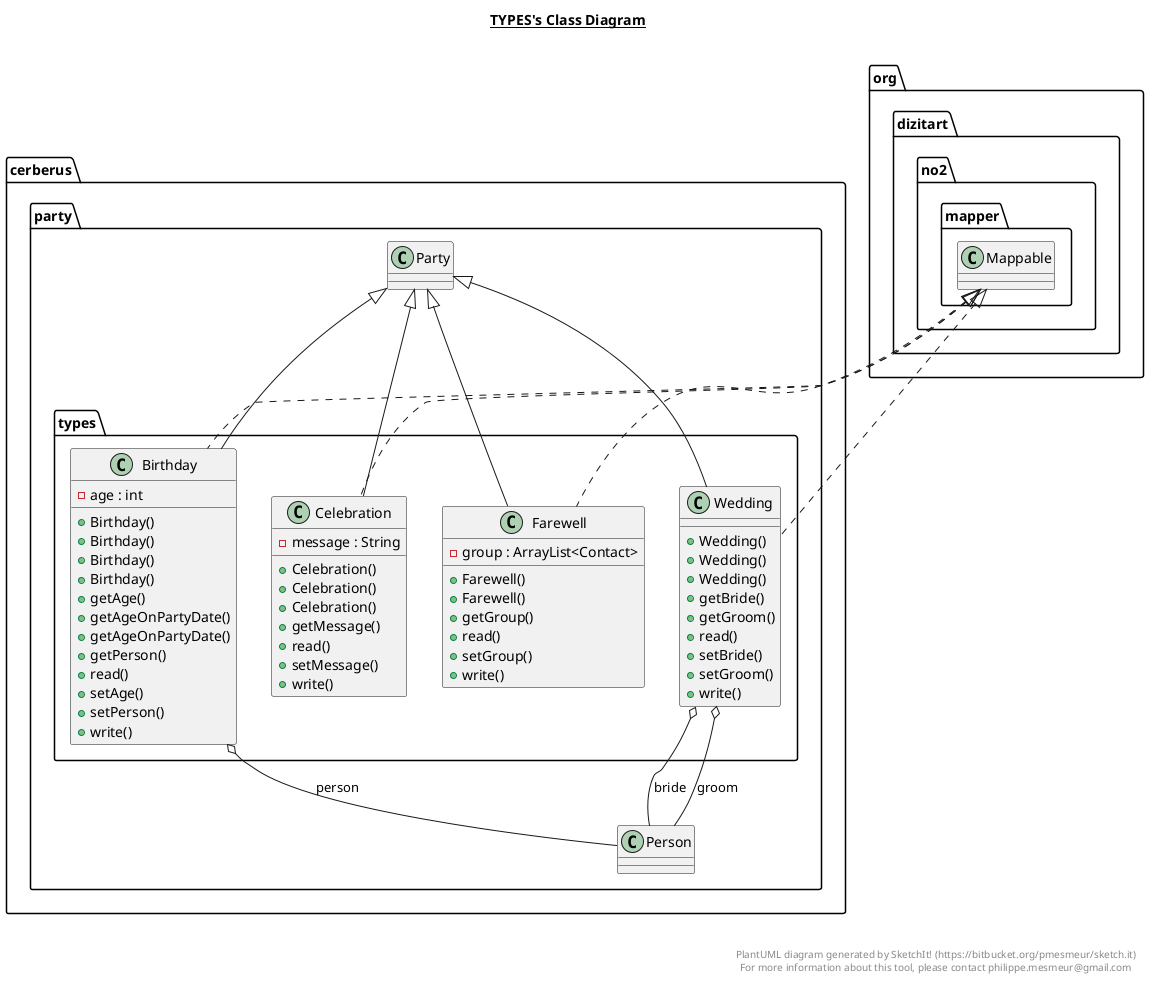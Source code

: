 @startuml

title __TYPES's Class Diagram__\n

  namespace cerberus {
    namespace party {
      namespace types {
        class cerberus.party.types.Birthday {
            - age : int
            + Birthday()
            + Birthday()
            + Birthday()
            + Birthday()
            + getAge()
            + getAgeOnPartyDate()
            + getAgeOnPartyDate()
            + getPerson()
            + read()
            + setAge()
            + setPerson()
            + write()
        }
      }
    }
  }
  

  namespace cerberus {
    namespace party {
      namespace types {
        class cerberus.party.types.Celebration {
            - message : String
            + Celebration()
            + Celebration()
            + Celebration()
            + getMessage()
            + read()
            + setMessage()
            + write()
        }
      }
    }
  }
  

  namespace cerberus {
    namespace party {
      namespace types {
        class cerberus.party.types.Farewell {
            - group : ArrayList<Contact>
            + Farewell()
            + Farewell()
            + getGroup()
            + read()
            + setGroup()
            + write()
        }
      }
    }
  }
  

  namespace cerberus {
    namespace party {
      namespace types {
        class cerberus.party.types.Wedding {
            + Wedding()
            + Wedding()
            + Wedding()
            + getBride()
            + getGroom()
            + read()
            + setBride()
            + setGroom()
            + write()
        }
      }
    }
  }
  

  cerberus.party.types.Birthday .up.|> org.dizitart.no2.mapper.Mappable
  cerberus.party.types.Birthday -up-|> cerberus.party.Party
  cerberus.party.types.Birthday o-- cerberus.party.Person : person
  cerberus.party.types.Celebration .up.|> org.dizitart.no2.mapper.Mappable
  cerberus.party.types.Celebration -up-|> cerberus.party.Party
  cerberus.party.types.Farewell .up.|> org.dizitart.no2.mapper.Mappable
  cerberus.party.types.Farewell -up-|> cerberus.party.Party
  cerberus.party.types.Wedding .up.|> org.dizitart.no2.mapper.Mappable
  cerberus.party.types.Wedding -up-|> cerberus.party.Party
  cerberus.party.types.Wedding o-- cerberus.party.Person : bride
  cerberus.party.types.Wedding o-- cerberus.party.Person : groom


right footer


PlantUML diagram generated by SketchIt! (https://bitbucket.org/pmesmeur/sketch.it)
For more information about this tool, please contact philippe.mesmeur@gmail.com
endfooter

@enduml

